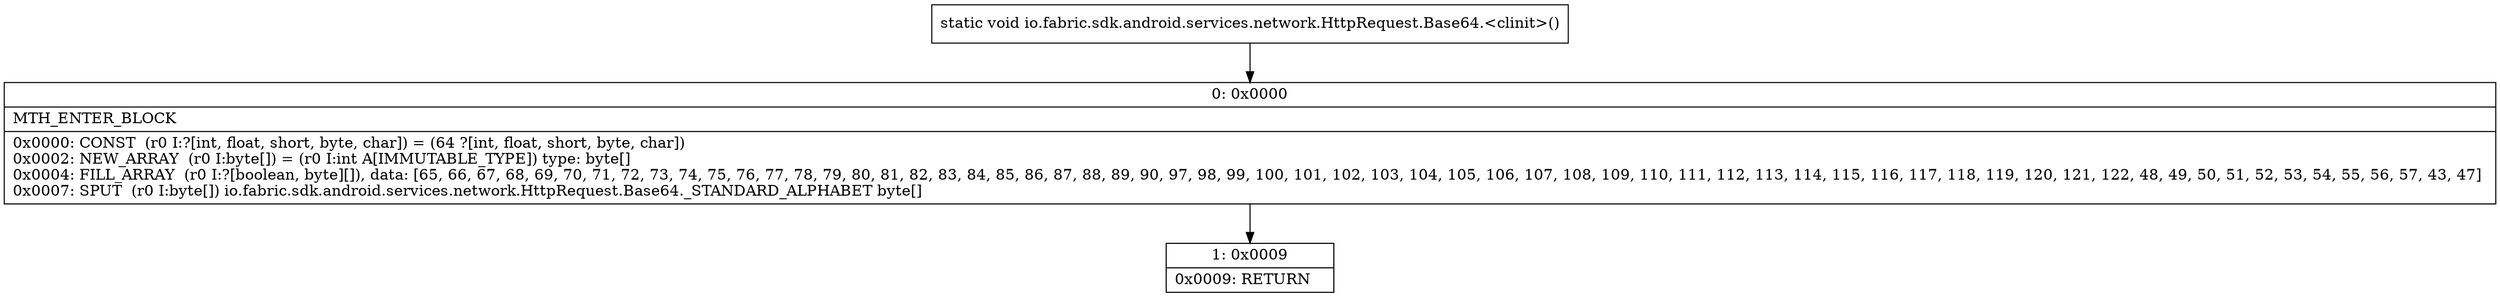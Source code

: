 digraph "CFG forio.fabric.sdk.android.services.network.HttpRequest.Base64.\<clinit\>()V" {
Node_0 [shape=record,label="{0\:\ 0x0000|MTH_ENTER_BLOCK\l|0x0000: CONST  (r0 I:?[int, float, short, byte, char]) = (64 ?[int, float, short, byte, char]) \l0x0002: NEW_ARRAY  (r0 I:byte[]) = (r0 I:int A[IMMUTABLE_TYPE]) type: byte[] \l0x0004: FILL_ARRAY  (r0 I:?[boolean, byte][]), data: [65, 66, 67, 68, 69, 70, 71, 72, 73, 74, 75, 76, 77, 78, 79, 80, 81, 82, 83, 84, 85, 86, 87, 88, 89, 90, 97, 98, 99, 100, 101, 102, 103, 104, 105, 106, 107, 108, 109, 110, 111, 112, 113, 114, 115, 116, 117, 118, 119, 120, 121, 122, 48, 49, 50, 51, 52, 53, 54, 55, 56, 57, 43, 47] \l0x0007: SPUT  (r0 I:byte[]) io.fabric.sdk.android.services.network.HttpRequest.Base64._STANDARD_ALPHABET byte[] \l}"];
Node_1 [shape=record,label="{1\:\ 0x0009|0x0009: RETURN   \l}"];
MethodNode[shape=record,label="{static void io.fabric.sdk.android.services.network.HttpRequest.Base64.\<clinit\>() }"];
MethodNode -> Node_0;
Node_0 -> Node_1;
}

